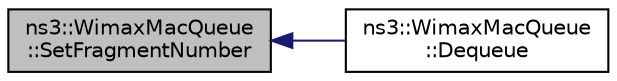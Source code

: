 digraph "ns3::WimaxMacQueue::SetFragmentNumber"
{
  edge [fontname="Helvetica",fontsize="10",labelfontname="Helvetica",labelfontsize="10"];
  node [fontname="Helvetica",fontsize="10",shape=record];
  rankdir="LR";
  Node1 [label="ns3::WimaxMacQueue\l::SetFragmentNumber",height=0.2,width=0.4,color="black", fillcolor="grey75", style="filled", fontcolor="black"];
  Node1 -> Node2 [dir="back",color="midnightblue",fontsize="10",style="solid"];
  Node2 [label="ns3::WimaxMacQueue\l::Dequeue",height=0.2,width=0.4,color="black", fillcolor="white", style="filled",URL="$da/db1/classns3_1_1WimaxMacQueue.html#aac94a92a71629a7d916571e4847bc035",tooltip="Dequeue a fragment of size availableByte from the queue. "];
}
